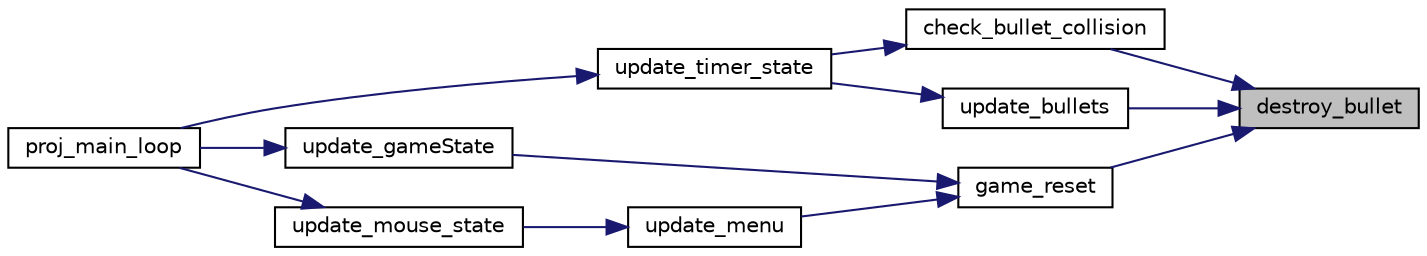 digraph "destroy_bullet"
{
 // LATEX_PDF_SIZE
  edge [fontname="Helvetica",fontsize="10",labelfontname="Helvetica",labelfontsize="10"];
  node [fontname="Helvetica",fontsize="10",shape=record];
  rankdir="RL";
  Node1 [label="destroy_bullet",height=0.2,width=0.4,color="black", fillcolor="grey75", style="filled", fontcolor="black",tooltip="Destroys the bullet."];
  Node1 -> Node2 [dir="back",color="midnightblue",fontsize="10",style="solid"];
  Node2 [label="check_bullet_collision",height=0.2,width=0.4,color="black", fillcolor="white", style="filled",URL="$group__bullet.html#ga382a297cb513f604c8454b568483bbcf",tooltip="Checks if the bullet collides with a asteroid."];
  Node2 -> Node3 [dir="back",color="midnightblue",fontsize="10",style="solid"];
  Node3 [label="update_timer_state",height=0.2,width=0.4,color="black", fillcolor="white", style="filled",URL="$game_8c.html#a2e7983abedd3fae94a24b4775a97210f",tooltip="Actions to perform whenever a timer interrupt occurs."];
  Node3 -> Node4 [dir="back",color="midnightblue",fontsize="10",style="solid"];
  Node4 [label="proj_main_loop",height=0.2,width=0.4,color="black", fillcolor="white", style="filled",URL="$main_8c.html#a2a16f651eccbd248e1ad3b3b924b143b",tooltip=" "];
  Node1 -> Node5 [dir="back",color="midnightblue",fontsize="10",style="solid"];
  Node5 [label="game_reset",height=0.2,width=0.4,color="black", fillcolor="white", style="filled",URL="$game_8c.html#a1a5640b92afc268e7635f2b57ad1172a",tooltip="Resets the game attributes, like the score, the spaceship position, etc."];
  Node5 -> Node6 [dir="back",color="midnightblue",fontsize="10",style="solid"];
  Node6 [label="update_gameState",height=0.2,width=0.4,color="black", fillcolor="white", style="filled",URL="$game_8c.html#a8752fe09dfb8f14e87756d9cefa5467d",tooltip="Actions to perform whenever a keyboard interrupt occurs."];
  Node6 -> Node4 [dir="back",color="midnightblue",fontsize="10",style="solid"];
  Node5 -> Node7 [dir="back",color="midnightblue",fontsize="10",style="solid"];
  Node7 [label="update_menu",height=0.2,width=0.4,color="black", fillcolor="white", style="filled",URL="$game_8c.html#a04a6d2a31e79c09343524b363d57fe7a",tooltip="Updates the state of the menu."];
  Node7 -> Node8 [dir="back",color="midnightblue",fontsize="10",style="solid"];
  Node8 [label="update_mouse_state",height=0.2,width=0.4,color="black", fillcolor="white", style="filled",URL="$game_8c.html#aa577e78e2462033d486b5d8fa64c7bec",tooltip="Actions to perform whenever a mouse interrupt occurs."];
  Node8 -> Node4 [dir="back",color="midnightblue",fontsize="10",style="solid"];
  Node1 -> Node9 [dir="back",color="midnightblue",fontsize="10",style="solid"];
  Node9 [label="update_bullets",height=0.2,width=0.4,color="black", fillcolor="white", style="filled",URL="$group__bullet.html#gafaf27910ed3e0f09abba76c775399d97",tooltip="Updates the bullet."];
  Node9 -> Node3 [dir="back",color="midnightblue",fontsize="10",style="solid"];
}
